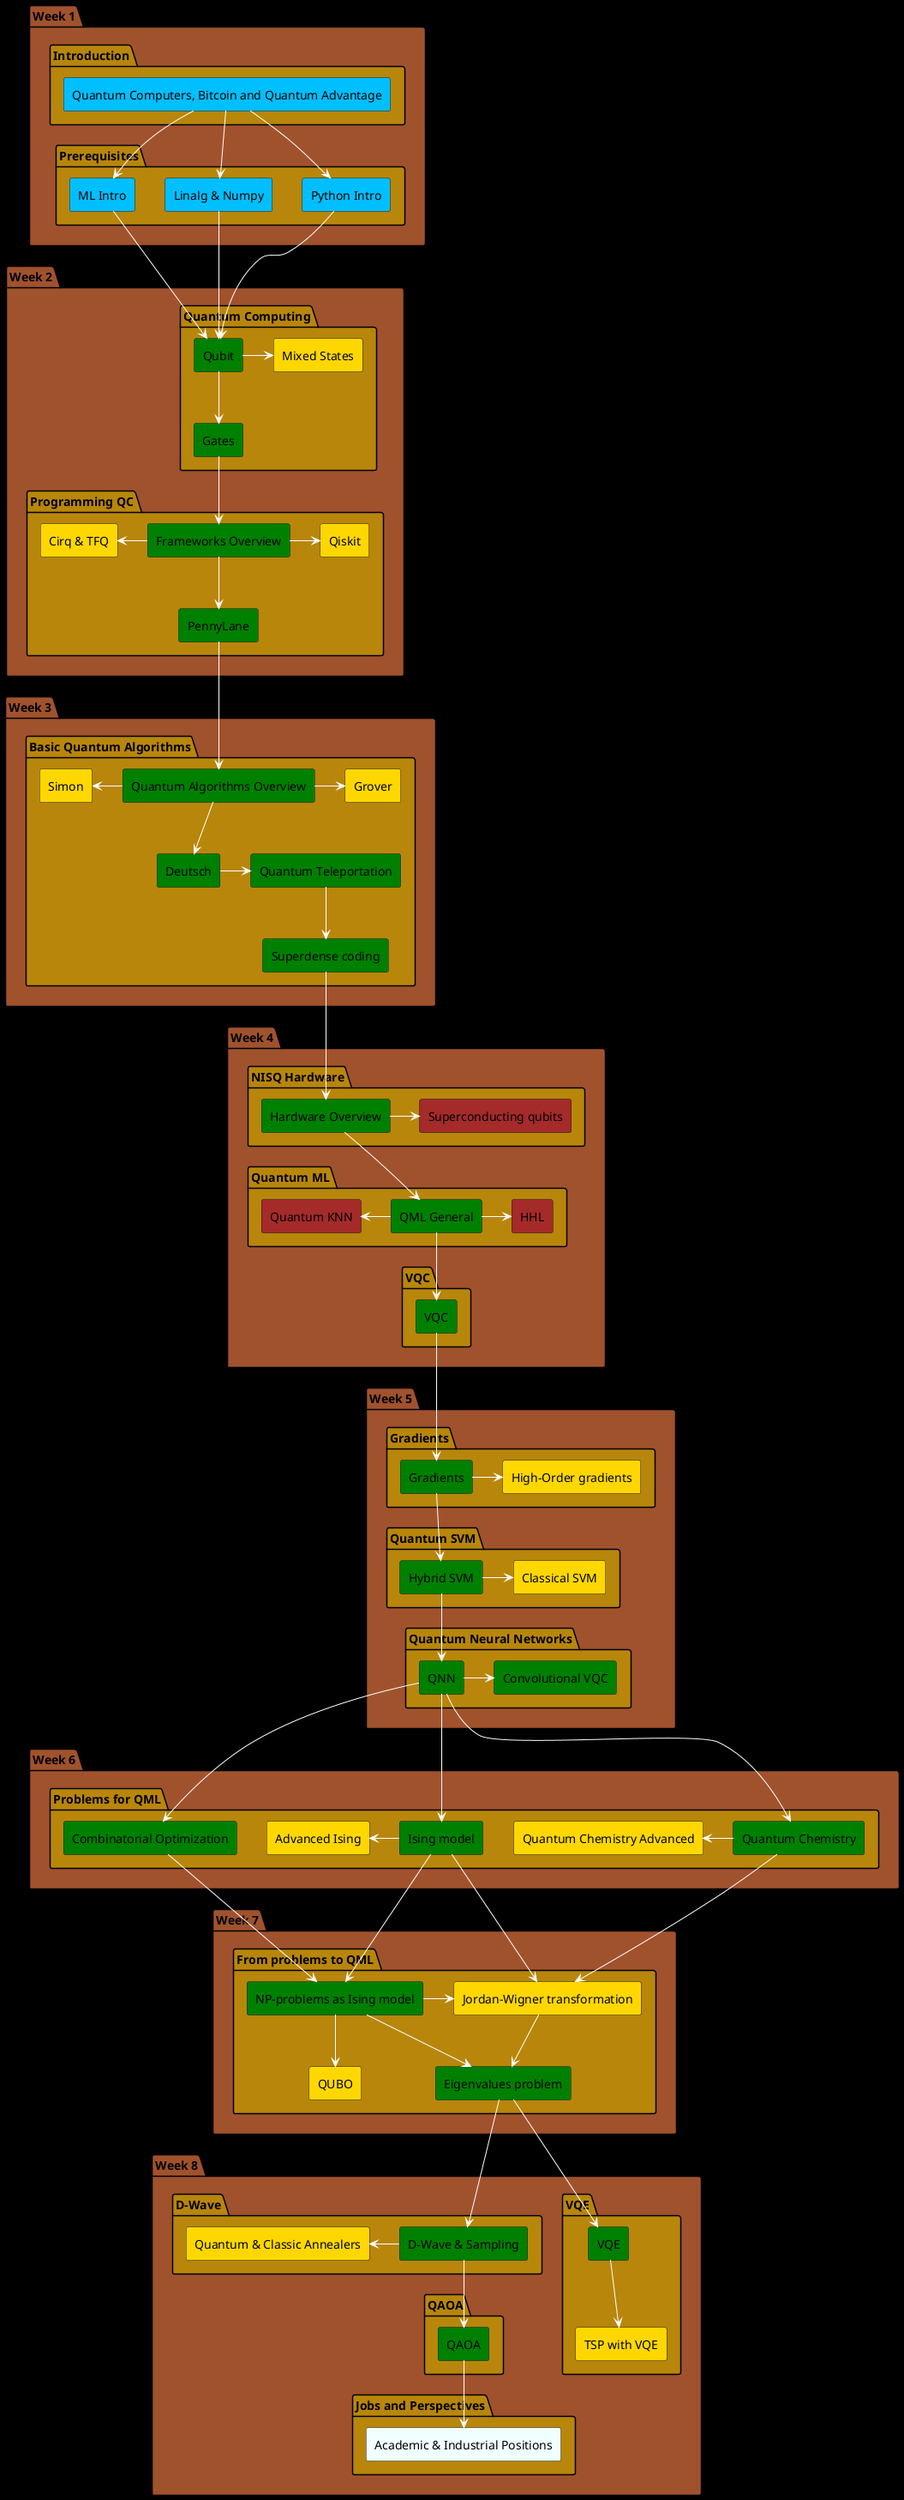 @startuml

skinparam {
  BackgroundColor Black
  ArrowColor White
}

package "Week 1" #Sienna {
        package "Introduction" #DarkGoldenRod {
                rectangle "Quantum Computers, Bitcoin and Quantum Advantage" as intro #DeepSkyBlue
        }

        package "Prerequisites" #DarkGoldenRod {
                rectangle "Python Intro" as python_intro #DeepSkyBlue
                rectangle "Linalg & Numpy" as linalg_numpy_intro #DeepSkyBlue
                rectangle "ML Intro" as ml_intro #DeepSkyBlue
        }
}

intro --> python_intro
intro --> linalg_numpy_intro
intro --> ml_intro

package "Week 2" #Sienna {
        package "Quantum Computing" as qci #DarkGoldenRod {
                rectangle "Qubit" as qubit #Green
                rectangle "Gates" as gates #Green
                rectangle "Mixed States" as mixed #Gold
        }

        package "Programming QC" #DarkGoldenRod {
                rectangle "Frameworks Overview" as frameworks_overview #Green
                rectangle "PennyLane" as pennylane #Green
                rectangle "Cirq & TFQ" as cirq_tfq #Gold
                rectangle "Qiskit" as qiskit #Gold
        }
}

python_intro --> qubit
linalg_numpy_intro --> qubit
ml_intro --> qubit

qubit --> gates
qubit -> mixed

gates --> frameworks_overview
frameworks_overview --> pennylane
cirq_tfq <- frameworks_overview
frameworks_overview -> qiskit

package "Week 3" #Sienna {
        package "Basic Quantum Algorithms" as qalgo #DarkGoldenRod {
                rectangle "Quantum Algorithms Overview" as quantum_algorithms_overview #Green
                rectangle "Deutsch" as deutsch #Green
                rectangle "Quantum Teleportation" as quantum_teleportation #Green
                rectangle "Superdense coding" as superdense_coding #Green
                rectangle "Grover" as grover #Gold
                rectangle "Simon" as saimon #Gold
        }

}

pennylane --> quantum_algorithms_overview

quantum_algorithms_overview --> deutsch
quantum_algorithms_overview -> grover
saimon <- quantum_algorithms_overview

deutsch -> quantum_teleportation
quantum_teleportation --> superdense_coding

package "Week 4" #Sienna {

        package "NISQ Hardware" #DarkGoldenRod {
                rectangle "Hardware Overview" as hardware_overview #Green
                rectangle "Superconducting qubits" as superconducting_qubits #Brown
        }

        package "Quantum ML" #DarkGoldenRod {
                rectangle "QML General" as qml_general #Green
                rectangle "HHL" as hhl #Brown
                rectangle "Quantum KNN" as qknn #Brown
        }

        package "VQC" #DarkGoldenRod {
                rectangle "VQC" as vqc #Green
        }

}

superdense_coding --> hardware_overview
hardware_overview -> superconducting_qubits

hardware_overview --> qml_general

qml_general -> hhl
qknn <- qml_general

qml_general --> vqc

package "Week 5" #Sienna {

        package "Gradients" #DarkGoldenRod {
                rectangle "Gradients" as gradients #Green
                rectangle "High-Order gradients" as high_gradients #Gold
        }

        package "Quantum SVM" #DarkGoldenRod {
                rectangle "Hybrid SVM" as hybrid_svm #Green
                rectangle "Classical SVM" as classical_svm #Gold
        }

        package "Quantum Neural Networks" #DarkGoldenRod {
                rectangle "QNN" as quantum_nn #Green
'                rectangle "Barren plateaus" as barren #Gold
                rectangle "Convolutional VQC" as quantum_cnn #Green
        }
}

vqc --> gradients
gradients -> high_gradients

gradients --> hybrid_svm
hybrid_svm -> classical_svm

hybrid_svm --> quantum_nn
quantum_nn -> quantum_cnn

package "Week 6" #Sienna {
        package "Problems for QML" #DarkGoldenRod {
                rectangle "Ising model" as ising #Green
                rectangle "Advanced Ising" as ising_advanced #Gold
                rectangle "Combinatorial Optimization" as combinatorial_optimization #Green
                rectangle "Quantum Chemistry" as quantum_chemistry #Green
                rectangle "Quantum Chemistry Advanced" as quantum_chemistry_advanced #Gold
        }
}

quantum_nn --> ising
quantum_nn --> combinatorial_optimization
quantum_nn --> quantum_chemistry

ising_advanced <- ising
quantum_chemistry_advanced <- quantum_chemistry

package "Week 7" #Sienna {
        package "From problems to QML" #DarkGoldenRod {
                rectangle "NP-problems as Ising model" as np_problem_ising #Green
                rectangle "Jordan-Wigner transformation" as jordan_wigner #Gold
                rectangle "QUBO" as qubo #Gold
                rectangle "Eigenvalues problem" as eigenvalues_problem #Green
        }

}

combinatorial_optimization --> np_problem_ising
ising --> np_problem_ising
ising --> jordan_wigner
quantum_chemistry --> jordan_wigner

np_problem_ising --> eigenvalues_problem
jordan_wigner <- np_problem_ising
np_problem_ising --> qubo
jordan_wigner --> eigenvalues_problem

package "Week 8" #Sienna {
        package "VQE" #DarkGoldenRod {
                rectangle "VQE" as vqe #Green
                rectangle "TSP with VQE" as tsp_with_vqe #Gold
        }

        package "D-Wave" #DarkGoldenRod {
                rectangle "D-Wave & Sampling" as d_wave #Green
                rectangle "Quantum & Classic Annealers" as q_c_annealers #Gold
        }

        package "QAOA" #DarkGoldenRod {
                rectangle "QAOA" as qaoa #Green
        }

        package "Jobs and Perspectives" as jobs #DarkGoldenRod {
                rectangle "Academic & Industrial Positions" as academic_industrial #Azure
        }
}

eigenvalues_problem --> vqe
eigenvalues_problem --> d_wave

vqe --> tsp_with_vqe

q_c_annealers <- d_wave
d_wave --> qaoa

qaoa --> academic_industrial

@enduml